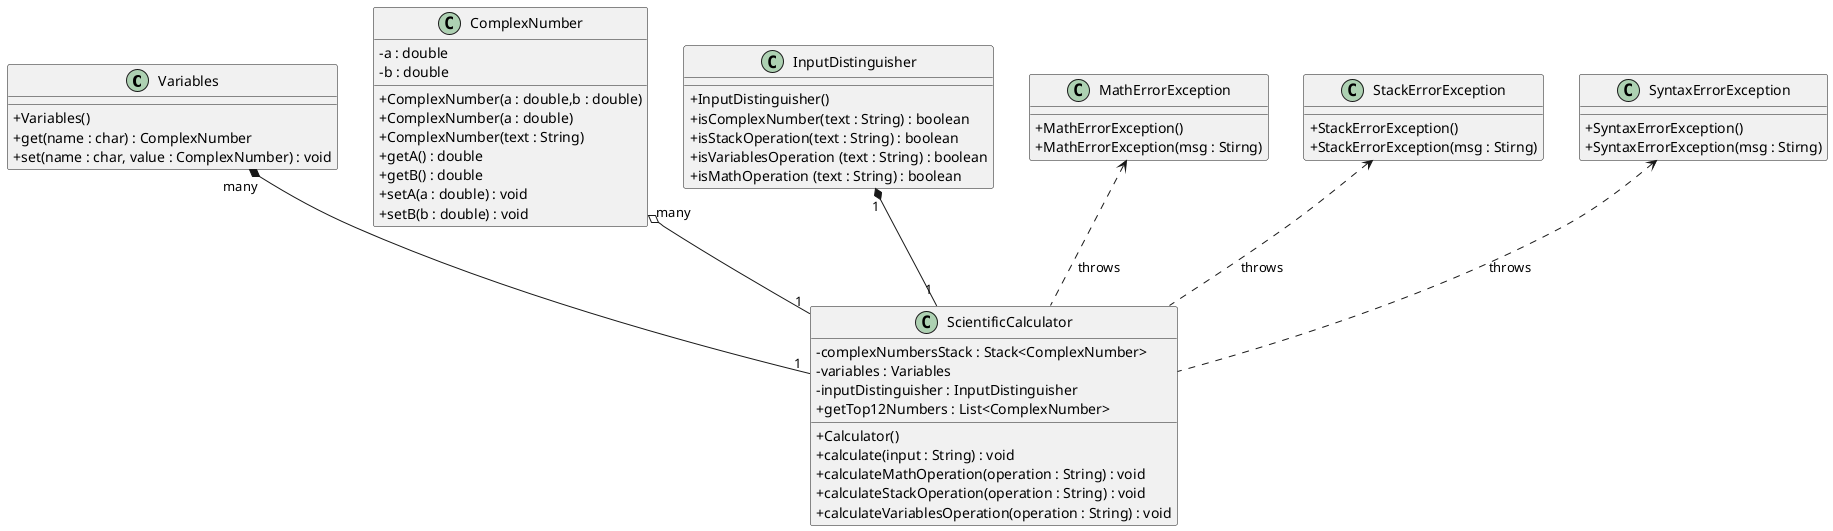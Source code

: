 @startuml Common utils ClassDiagram, Group01.

skinparam ClassAttributeIconSize 0
class Variables{
    + Variables()
    + get(name : char) : ComplexNumber
    + set(name : char, value : ComplexNumber) : void
}

class ComplexNumber{
    - a : double
    - b : double
    + ComplexNumber(a : double,b : double)
    + ComplexNumber(a : double)
    + ComplexNumber(text : String)
    + getA() : double
    + getB() : double 
    + setA(a : double) : void
    + setB(b : double) : void
}

class InputDistinguisher{
    + InputDistinguisher()
    + isComplexNumber(text : String) : boolean
    + isStackOperation(text : String) : boolean
    + isVariablesOperation (text : String) : boolean
    + isMathOperation (text : String) : boolean
}

class MathErrorException{
    + MathErrorException()
    + MathErrorException(msg : Stirng)
}
class StackErrorException{
    + StackErrorException()
    + StackErrorException(msg : Stirng)
}
class SyntaxErrorException{
    + SyntaxErrorException()
    + SyntaxErrorException(msg : Stirng)
}

class ScientificCalculator{
    - complexNumbersStack : Stack<ComplexNumber>
    - variables : Variables
    - inputDistinguisher : InputDistinguisher
    + Calculator()
    + getTop12Numbers : List<ComplexNumber>
    + calculate(input : String) : void 
    + calculateMathOperation(operation : String) : void
    + calculateStackOperation(operation : String) : void
    + calculateVariablesOperation(operation : String) : void
}

ComplexNumber "many" o-- "1" ScientificCalculator
Variables "many" *-- "1" ScientificCalculator
InputDistinguisher "1" *-- "1" ScientificCalculator
MathErrorException <.. ScientificCalculator : throws
SyntaxErrorException <.. ScientificCalculator : throws
StackErrorException <.. ScientificCalculator : throws

@enduml